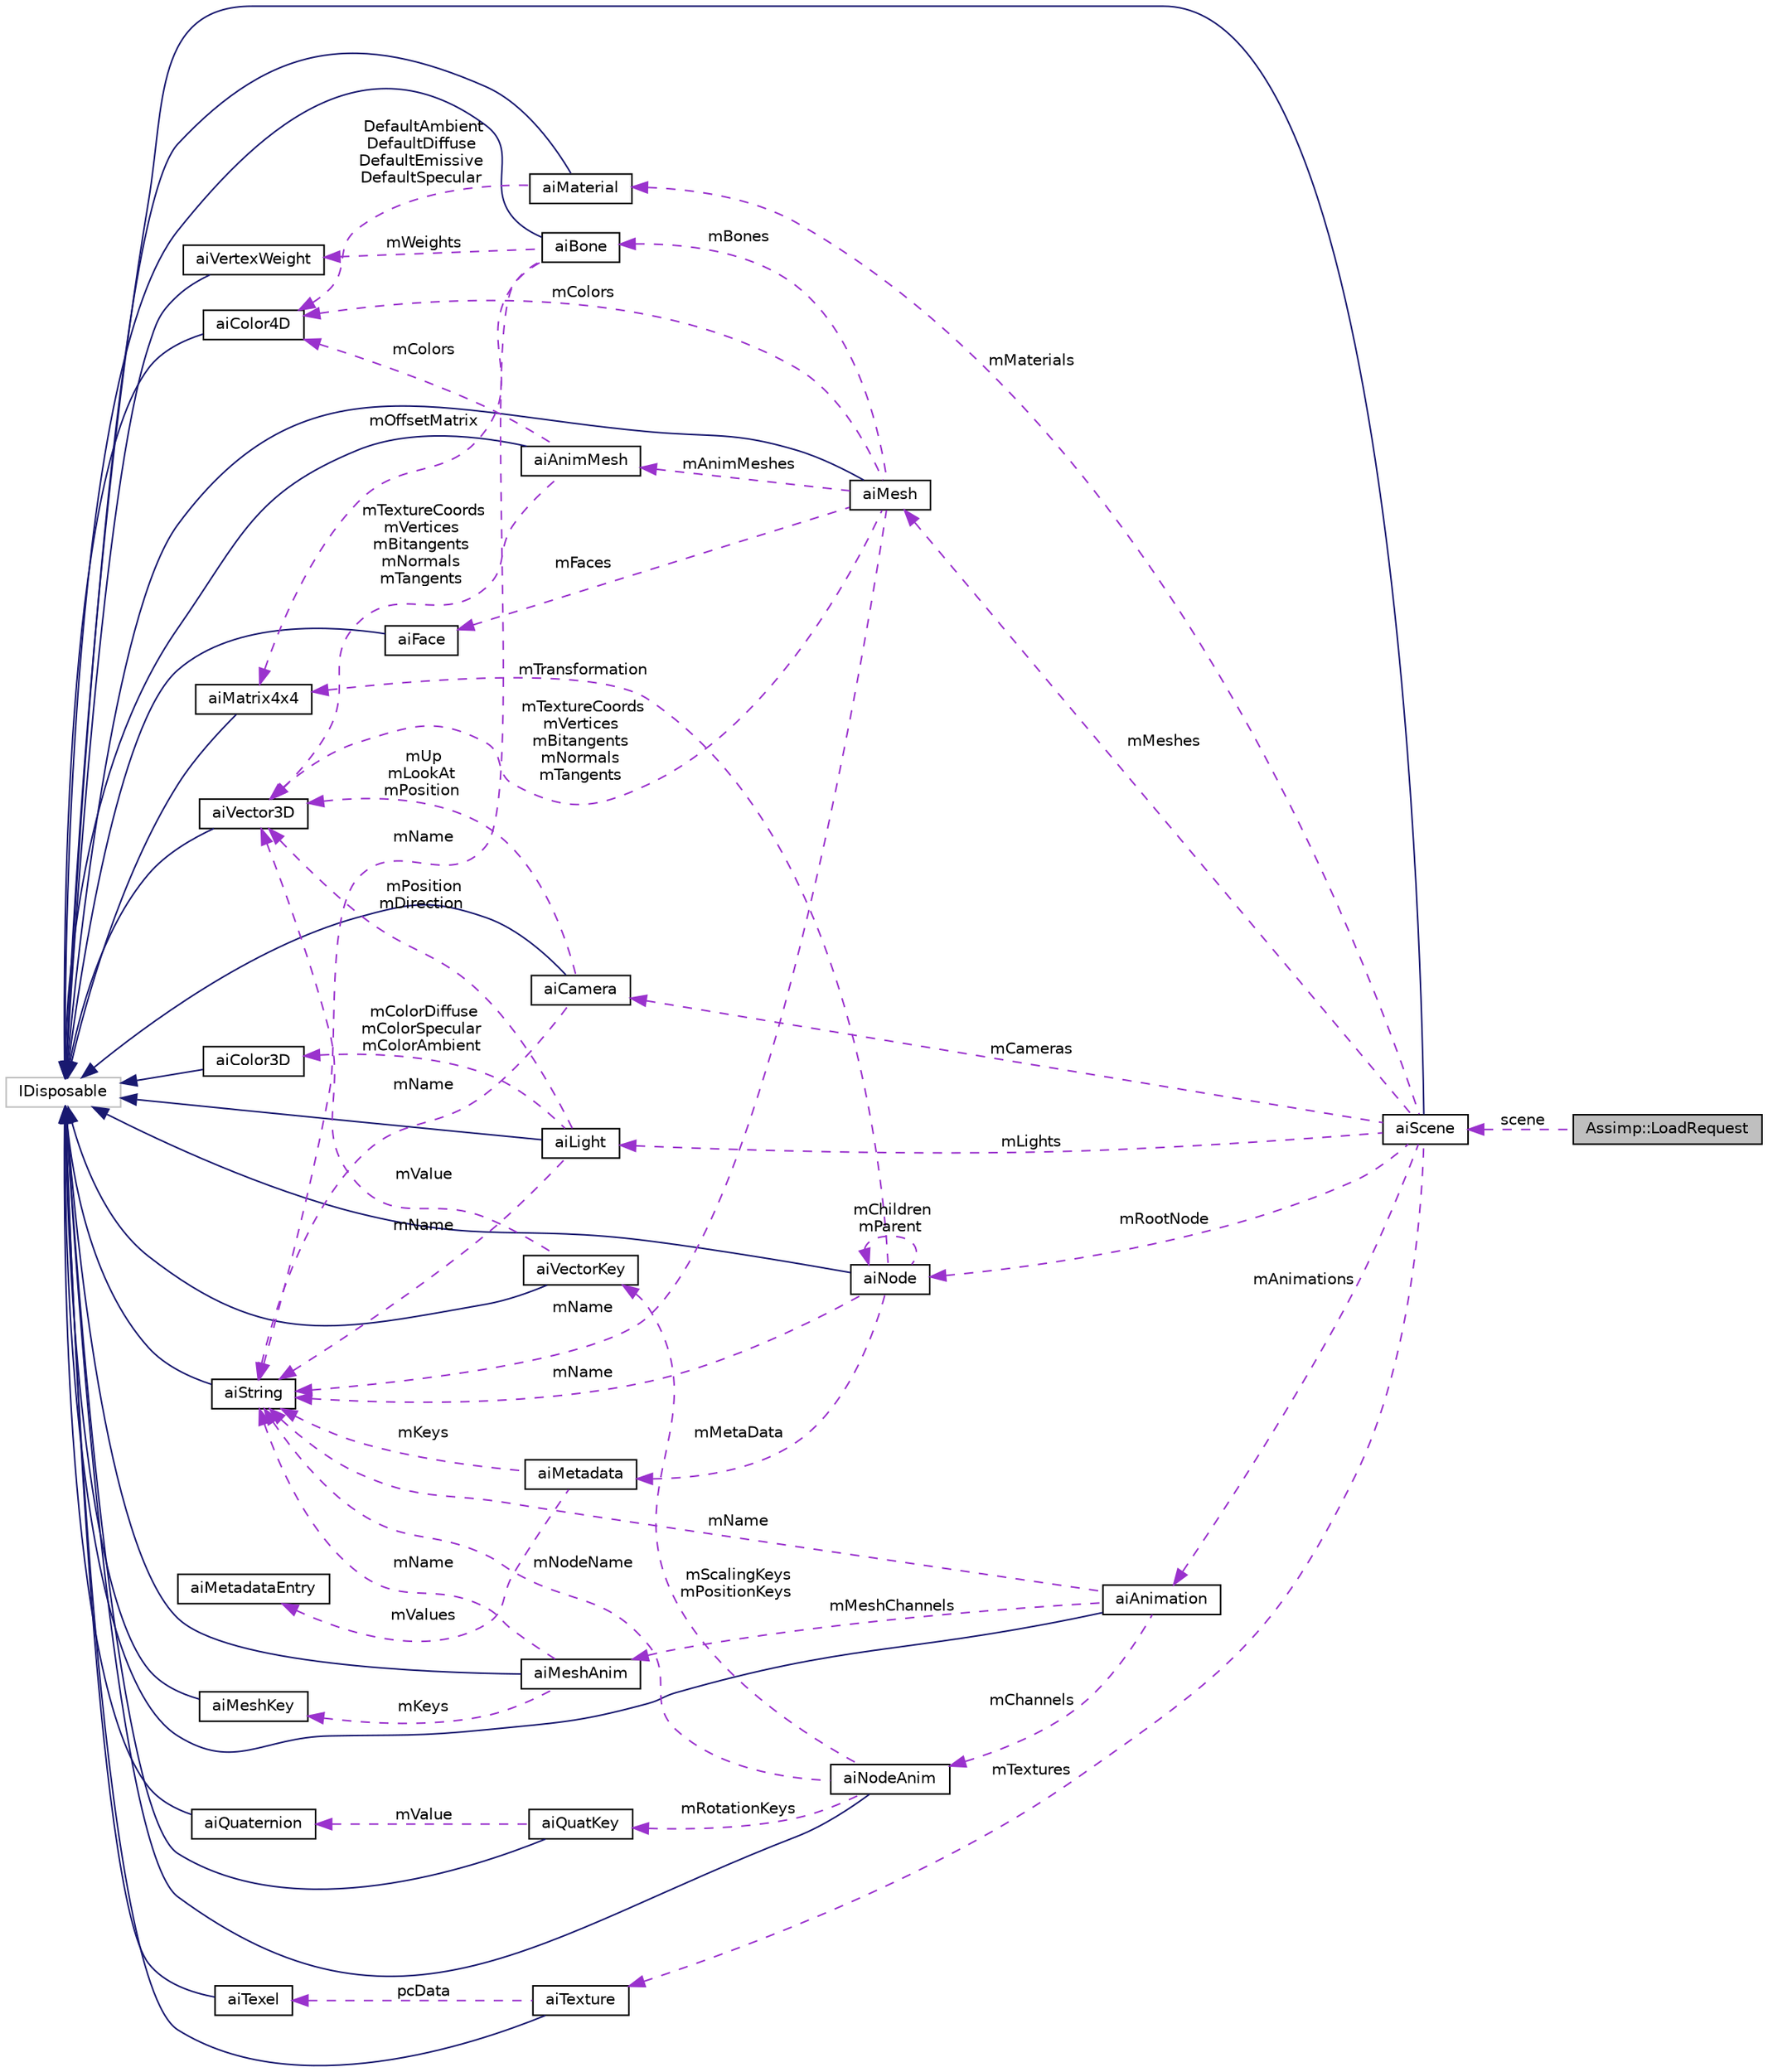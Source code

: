 digraph "Assimp::LoadRequest"
{
  edge [fontname="Helvetica",fontsize="10",labelfontname="Helvetica",labelfontsize="10"];
  node [fontname="Helvetica",fontsize="10",shape=record];
  rankdir="LR";
  Node1 [label="Assimp::LoadRequest",height=0.2,width=0.4,color="black", fillcolor="grey75", style="filled", fontcolor="black"];
  Node2 -> Node1 [dir="back",color="darkorchid3",fontsize="10",style="dashed",label=" scene" ,fontname="Helvetica"];
  Node2 [label="aiScene",height=0.2,width=0.4,color="black", fillcolor="white", style="filled",URL="$structai_scene.html"];
  Node3 -> Node2 [dir="back",color="midnightblue",fontsize="10",style="solid",fontname="Helvetica"];
  Node3 [label="IDisposable",height=0.2,width=0.4,color="grey75", fillcolor="white", style="filled"];
  Node4 -> Node2 [dir="back",color="darkorchid3",fontsize="10",style="dashed",label=" mMaterials" ,fontname="Helvetica"];
  Node4 [label="aiMaterial",height=0.2,width=0.4,color="black", fillcolor="white", style="filled",URL="$classai_material.html"];
  Node3 -> Node4 [dir="back",color="midnightblue",fontsize="10",style="solid",fontname="Helvetica"];
  Node5 -> Node4 [dir="back",color="darkorchid3",fontsize="10",style="dashed",label=" DefaultAmbient\nDefaultDiffuse\nDefaultEmissive\nDefaultSpecular" ,fontname="Helvetica"];
  Node5 [label="aiColor4D",height=0.2,width=0.4,color="black", fillcolor="white", style="filled",URL="$structai_color4_d.html"];
  Node3 -> Node5 [dir="back",color="midnightblue",fontsize="10",style="solid",fontname="Helvetica"];
  Node6 -> Node2 [dir="back",color="darkorchid3",fontsize="10",style="dashed",label=" mMeshes" ,fontname="Helvetica"];
  Node6 [label="aiMesh",height=0.2,width=0.4,color="black", fillcolor="white", style="filled",URL="$structai_mesh.html",tooltip="A mesh represents a geometry or model with a single material. "];
  Node3 -> Node6 [dir="back",color="midnightblue",fontsize="10",style="solid",fontname="Helvetica"];
  Node7 -> Node6 [dir="back",color="darkorchid3",fontsize="10",style="dashed",label=" mAnimMeshes" ,fontname="Helvetica"];
  Node7 [label="aiAnimMesh",height=0.2,width=0.4,color="black", fillcolor="white", style="filled",URL="$structai_anim_mesh.html",tooltip="NOT CURRENTLY IN USE. An AnimMesh is an attachment to an aiMesh stores per-vertex animations for a pa..."];
  Node3 -> Node7 [dir="back",color="midnightblue",fontsize="10",style="solid",fontname="Helvetica"];
  Node8 -> Node7 [dir="back",color="darkorchid3",fontsize="10",style="dashed",label=" mTextureCoords\nmVertices\nmBitangents\nmNormals\nmTangents" ,fontname="Helvetica"];
  Node8 [label="aiVector3D",height=0.2,width=0.4,color="black", fillcolor="white", style="filled",URL="$structai_vector3_d.html"];
  Node3 -> Node8 [dir="back",color="midnightblue",fontsize="10",style="solid",fontname="Helvetica"];
  Node5 -> Node7 [dir="back",color="darkorchid3",fontsize="10",style="dashed",label=" mColors" ,fontname="Helvetica"];
  Node8 -> Node6 [dir="back",color="darkorchid3",fontsize="10",style="dashed",label=" mTextureCoords\nmVertices\nmBitangents\nmNormals\nmTangents" ,fontname="Helvetica"];
  Node9 -> Node6 [dir="back",color="darkorchid3",fontsize="10",style="dashed",label=" mFaces" ,fontname="Helvetica"];
  Node9 [label="aiFace",height=0.2,width=0.4,color="black", fillcolor="white", style="filled",URL="$structai_face.html",tooltip="A single face in a mesh, referring to multiple vertices. "];
  Node3 -> Node9 [dir="back",color="midnightblue",fontsize="10",style="solid",fontname="Helvetica"];
  Node10 -> Node6 [dir="back",color="darkorchid3",fontsize="10",style="dashed",label=" mName" ,fontname="Helvetica"];
  Node10 [label="aiString",height=0.2,width=0.4,color="black", fillcolor="white", style="filled",URL="$structai_string.html"];
  Node3 -> Node10 [dir="back",color="midnightblue",fontsize="10",style="solid",fontname="Helvetica"];
  Node5 -> Node6 [dir="back",color="darkorchid3",fontsize="10",style="dashed",label=" mColors" ,fontname="Helvetica"];
  Node11 -> Node6 [dir="back",color="darkorchid3",fontsize="10",style="dashed",label=" mBones" ,fontname="Helvetica"];
  Node11 [label="aiBone",height=0.2,width=0.4,color="black", fillcolor="white", style="filled",URL="$structai_bone.html",tooltip="A single bone of a mesh. "];
  Node3 -> Node11 [dir="back",color="midnightblue",fontsize="10",style="solid",fontname="Helvetica"];
  Node12 -> Node11 [dir="back",color="darkorchid3",fontsize="10",style="dashed",label=" mWeights" ,fontname="Helvetica"];
  Node12 [label="aiVertexWeight",height=0.2,width=0.4,color="black", fillcolor="white", style="filled",URL="$structai_vertex_weight.html",tooltip="A single influence of a bone on a vertex. "];
  Node3 -> Node12 [dir="back",color="midnightblue",fontsize="10",style="solid",fontname="Helvetica"];
  Node10 -> Node11 [dir="back",color="darkorchid3",fontsize="10",style="dashed",label=" mName" ,fontname="Helvetica"];
  Node13 -> Node11 [dir="back",color="darkorchid3",fontsize="10",style="dashed",label=" mOffsetMatrix" ,fontname="Helvetica"];
  Node13 [label="aiMatrix4x4",height=0.2,width=0.4,color="black", fillcolor="white", style="filled",URL="$structai_matrix4x4.html"];
  Node3 -> Node13 [dir="back",color="midnightblue",fontsize="10",style="solid",fontname="Helvetica"];
  Node14 -> Node2 [dir="back",color="darkorchid3",fontsize="10",style="dashed",label=" mCameras" ,fontname="Helvetica"];
  Node14 [label="aiCamera",height=0.2,width=0.4,color="black", fillcolor="white", style="filled",URL="$structai_camera.html"];
  Node3 -> Node14 [dir="back",color="midnightblue",fontsize="10",style="solid",fontname="Helvetica"];
  Node8 -> Node14 [dir="back",color="darkorchid3",fontsize="10",style="dashed",label=" mUp\nmLookAt\nmPosition" ,fontname="Helvetica"];
  Node10 -> Node14 [dir="back",color="darkorchid3",fontsize="10",style="dashed",label=" mName" ,fontname="Helvetica"];
  Node15 -> Node2 [dir="back",color="darkorchid3",fontsize="10",style="dashed",label=" mLights" ,fontname="Helvetica"];
  Node15 [label="aiLight",height=0.2,width=0.4,color="black", fillcolor="white", style="filled",URL="$structai_light.html"];
  Node3 -> Node15 [dir="back",color="midnightblue",fontsize="10",style="solid",fontname="Helvetica"];
  Node8 -> Node15 [dir="back",color="darkorchid3",fontsize="10",style="dashed",label=" mPosition\nmDirection" ,fontname="Helvetica"];
  Node16 -> Node15 [dir="back",color="darkorchid3",fontsize="10",style="dashed",label=" mColorDiffuse\nmColorSpecular\nmColorAmbient" ,fontname="Helvetica"];
  Node16 [label="aiColor3D",height=0.2,width=0.4,color="black", fillcolor="white", style="filled",URL="$structai_color3_d.html"];
  Node3 -> Node16 [dir="back",color="midnightblue",fontsize="10",style="solid",fontname="Helvetica"];
  Node10 -> Node15 [dir="back",color="darkorchid3",fontsize="10",style="dashed",label=" mName" ,fontname="Helvetica"];
  Node17 -> Node2 [dir="back",color="darkorchid3",fontsize="10",style="dashed",label=" mAnimations" ,fontname="Helvetica"];
  Node17 [label="aiAnimation",height=0.2,width=0.4,color="black", fillcolor="white", style="filled",URL="$structai_animation.html"];
  Node3 -> Node17 [dir="back",color="midnightblue",fontsize="10",style="solid",fontname="Helvetica"];
  Node10 -> Node17 [dir="back",color="darkorchid3",fontsize="10",style="dashed",label=" mName" ,fontname="Helvetica"];
  Node18 -> Node17 [dir="back",color="darkorchid3",fontsize="10",style="dashed",label=" mChannels" ,fontname="Helvetica"];
  Node18 [label="aiNodeAnim",height=0.2,width=0.4,color="black", fillcolor="white", style="filled",URL="$structai_node_anim.html"];
  Node3 -> Node18 [dir="back",color="midnightblue",fontsize="10",style="solid",fontname="Helvetica"];
  Node19 -> Node18 [dir="back",color="darkorchid3",fontsize="10",style="dashed",label=" mRotationKeys" ,fontname="Helvetica"];
  Node19 [label="aiQuatKey",height=0.2,width=0.4,color="black", fillcolor="white", style="filled",URL="$structai_quat_key.html"];
  Node3 -> Node19 [dir="back",color="midnightblue",fontsize="10",style="solid",fontname="Helvetica"];
  Node20 -> Node19 [dir="back",color="darkorchid3",fontsize="10",style="dashed",label=" mValue" ,fontname="Helvetica"];
  Node20 [label="aiQuaternion",height=0.2,width=0.4,color="black", fillcolor="white", style="filled",URL="$structai_quaternion.html"];
  Node3 -> Node20 [dir="back",color="midnightblue",fontsize="10",style="solid",fontname="Helvetica"];
  Node21 -> Node18 [dir="back",color="darkorchid3",fontsize="10",style="dashed",label=" mScalingKeys\nmPositionKeys" ,fontname="Helvetica"];
  Node21 [label="aiVectorKey",height=0.2,width=0.4,color="black", fillcolor="white", style="filled",URL="$structai_vector_key.html"];
  Node3 -> Node21 [dir="back",color="midnightblue",fontsize="10",style="solid",fontname="Helvetica"];
  Node8 -> Node21 [dir="back",color="darkorchid3",fontsize="10",style="dashed",label=" mValue" ,fontname="Helvetica"];
  Node10 -> Node18 [dir="back",color="darkorchid3",fontsize="10",style="dashed",label=" mNodeName" ,fontname="Helvetica"];
  Node22 -> Node17 [dir="back",color="darkorchid3",fontsize="10",style="dashed",label=" mMeshChannels" ,fontname="Helvetica"];
  Node22 [label="aiMeshAnim",height=0.2,width=0.4,color="black", fillcolor="white", style="filled",URL="$structai_mesh_anim.html"];
  Node3 -> Node22 [dir="back",color="midnightblue",fontsize="10",style="solid",fontname="Helvetica"];
  Node23 -> Node22 [dir="back",color="darkorchid3",fontsize="10",style="dashed",label=" mKeys" ,fontname="Helvetica"];
  Node23 [label="aiMeshKey",height=0.2,width=0.4,color="black", fillcolor="white", style="filled",URL="$structai_mesh_key.html"];
  Node3 -> Node23 [dir="back",color="midnightblue",fontsize="10",style="solid",fontname="Helvetica"];
  Node10 -> Node22 [dir="back",color="darkorchid3",fontsize="10",style="dashed",label=" mName" ,fontname="Helvetica"];
  Node24 -> Node2 [dir="back",color="darkorchid3",fontsize="10",style="dashed",label=" mRootNode" ,fontname="Helvetica"];
  Node24 [label="aiNode",height=0.2,width=0.4,color="black", fillcolor="white", style="filled",URL="$structai_node.html"];
  Node3 -> Node24 [dir="back",color="midnightblue",fontsize="10",style="solid",fontname="Helvetica"];
  Node10 -> Node24 [dir="back",color="darkorchid3",fontsize="10",style="dashed",label=" mName" ,fontname="Helvetica"];
  Node25 -> Node24 [dir="back",color="darkorchid3",fontsize="10",style="dashed",label=" mMetaData" ,fontname="Helvetica"];
  Node25 [label="aiMetadata",height=0.2,width=0.4,color="black", fillcolor="white", style="filled",URL="$structai_metadata.html"];
  Node10 -> Node25 [dir="back",color="darkorchid3",fontsize="10",style="dashed",label=" mKeys" ,fontname="Helvetica"];
  Node26 -> Node25 [dir="back",color="darkorchid3",fontsize="10",style="dashed",label=" mValues" ,fontname="Helvetica"];
  Node26 [label="aiMetadataEntry",height=0.2,width=0.4,color="black", fillcolor="white", style="filled",URL="$structai_metadata_entry.html"];
  Node13 -> Node24 [dir="back",color="darkorchid3",fontsize="10",style="dashed",label=" mTransformation" ,fontname="Helvetica"];
  Node24 -> Node24 [dir="back",color="darkorchid3",fontsize="10",style="dashed",label=" mChildren\nmParent" ,fontname="Helvetica"];
  Node27 -> Node2 [dir="back",color="darkorchid3",fontsize="10",style="dashed",label=" mTextures" ,fontname="Helvetica"];
  Node27 [label="aiTexture",height=0.2,width=0.4,color="black", fillcolor="white", style="filled",URL="$structai_texture.html"];
  Node3 -> Node27 [dir="back",color="midnightblue",fontsize="10",style="solid",fontname="Helvetica"];
  Node28 -> Node27 [dir="back",color="darkorchid3",fontsize="10",style="dashed",label=" pcData" ,fontname="Helvetica"];
  Node28 [label="aiTexel",height=0.2,width=0.4,color="black", fillcolor="white", style="filled",URL="$structai_texel.html",tooltip="Helper structure to represent a texel in a ARGB8888 format. "];
  Node3 -> Node28 [dir="back",color="midnightblue",fontsize="10",style="solid",fontname="Helvetica"];
}
